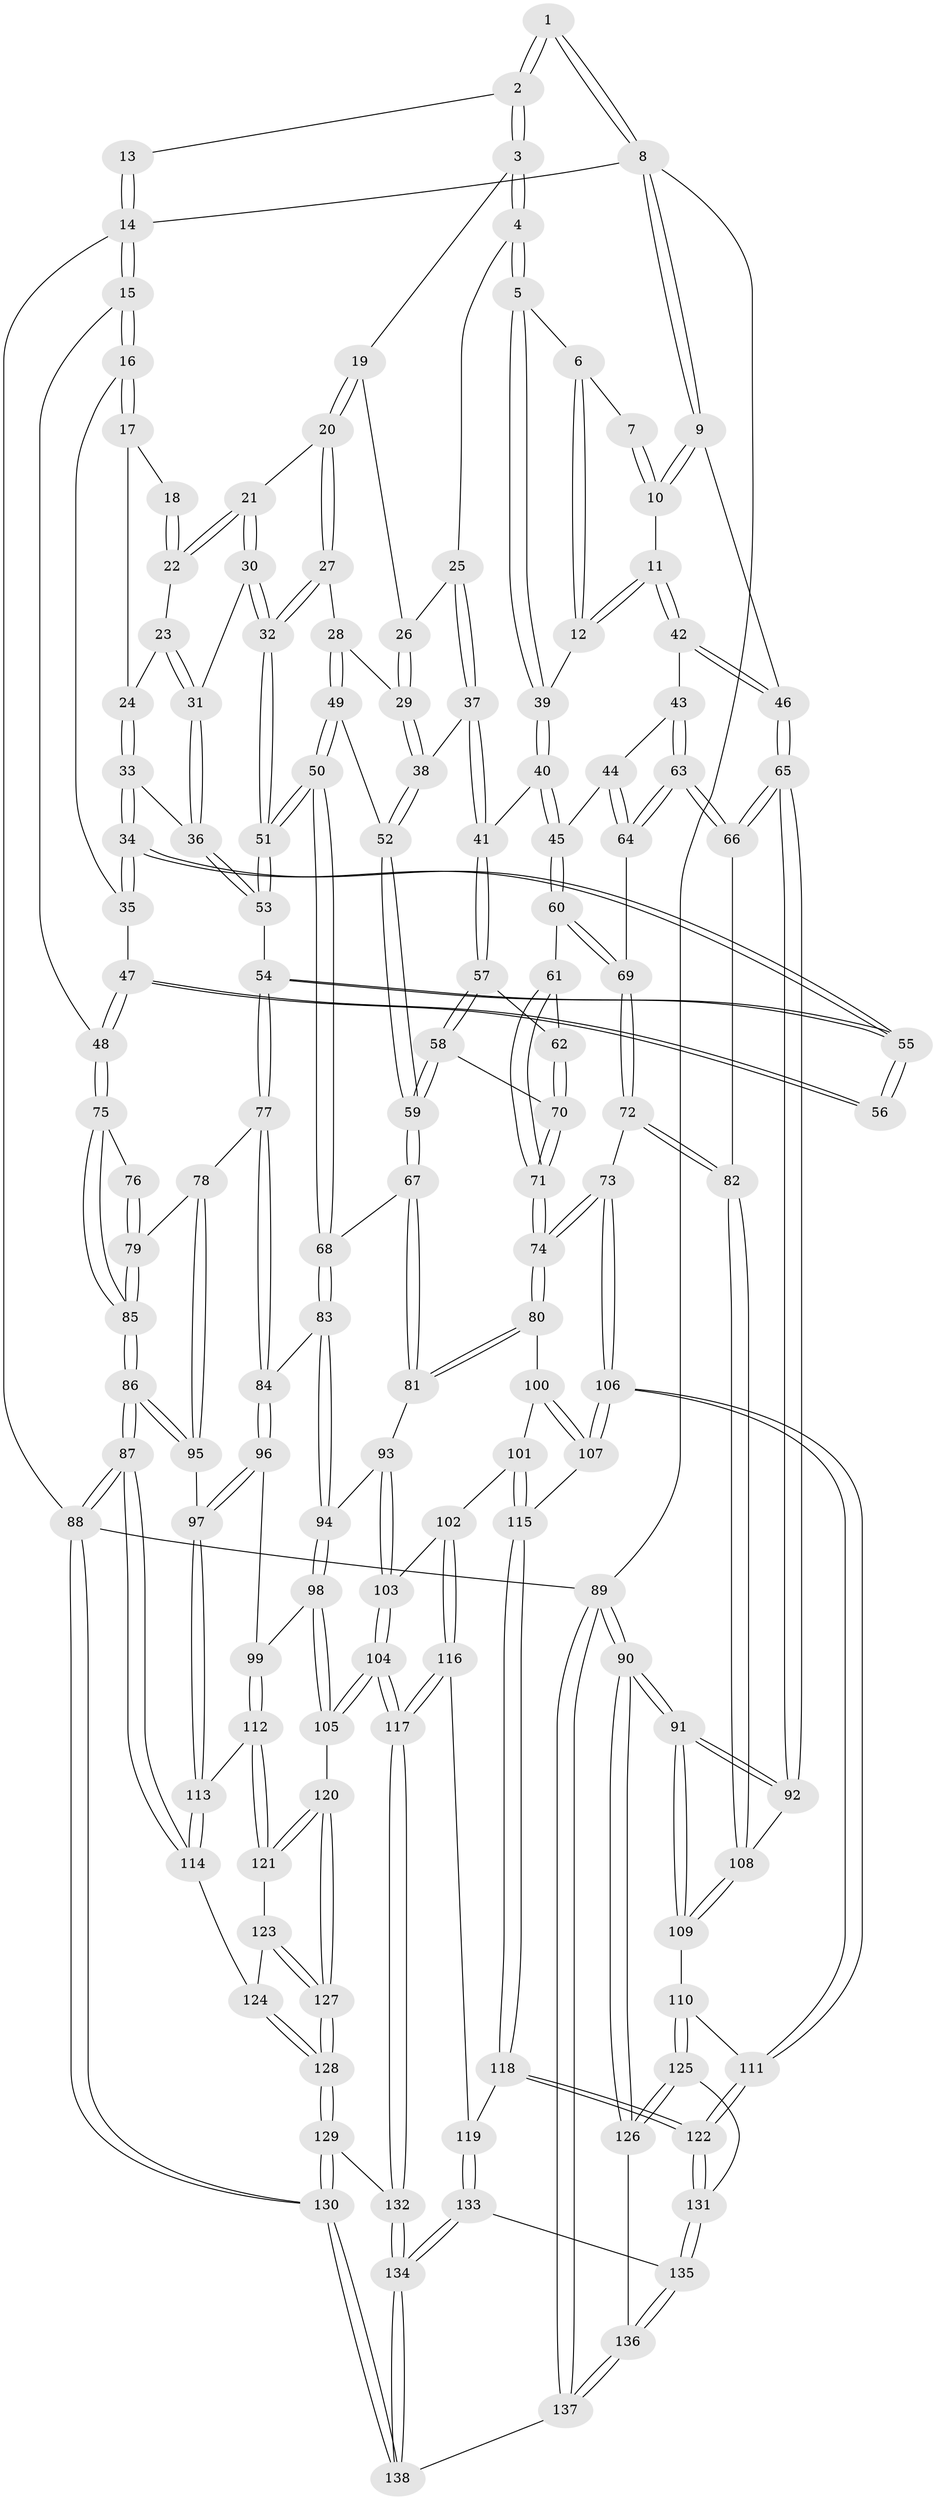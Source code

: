 // Generated by graph-tools (version 1.1) at 2025/51/03/09/25 03:51:04]
// undirected, 138 vertices, 342 edges
graph export_dot {
graph [start="1"]
  node [color=gray90,style=filled];
  1 [pos="+0.8871725688210458+0"];
  2 [pos="+0.6133141199331229+0"];
  3 [pos="+0.6135031562261372+0"];
  4 [pos="+0.6785295619003324+0"];
  5 [pos="+0.7611272926283269+0.10026422291075376"];
  6 [pos="+0.8623428265014145+0.021084108418223915"];
  7 [pos="+0.8806285113146286+0"];
  8 [pos="+1+0"];
  9 [pos="+1+0"];
  10 [pos="+0.9248397179832734+0.061284636559098014"];
  11 [pos="+0.9045067996587519+0.13617898855783694"];
  12 [pos="+0.8970576722855491+0.1336592439354497"];
  13 [pos="+0.30014263242348765+0"];
  14 [pos="+0+0"];
  15 [pos="+0+0"];
  16 [pos="+0+0.024028395326730814"];
  17 [pos="+0.16597402685006643+0.06817799078262744"];
  18 [pos="+0.29757976532735536+0"];
  19 [pos="+0.5390386664122198+0"];
  20 [pos="+0.39124668840448906+0.10642711893986496"];
  21 [pos="+0.33479866876780745+0.07765834165588087"];
  22 [pos="+0.3058854191316996+0.05040109131535408"];
  23 [pos="+0.27999205789535603+0.07090613425663929"];
  24 [pos="+0.2277472800197688+0.10902193335715167"];
  25 [pos="+0.6193150571359278+0.14884204774095966"];
  26 [pos="+0.5361077862275538+0.06170121172590822"];
  27 [pos="+0.4175717896042314+0.15436124604084106"];
  28 [pos="+0.46111819848272617+0.17651873062474296"];
  29 [pos="+0.5068896081548956+0.16356216210259786"];
  30 [pos="+0.3091513204591144+0.20251075271028168"];
  31 [pos="+0.2944020506108215+0.2065953949260495"];
  32 [pos="+0.3543383055848186+0.21562884805223784"];
  33 [pos="+0.2023389516245461+0.1798146248007044"];
  34 [pos="+0.1858456709095052+0.19121925504700296"];
  35 [pos="+0.1231104860792202+0.17268008744787866"];
  36 [pos="+0.2829457818633389+0.210648159504635"];
  37 [pos="+0.622654834157209+0.20174630777713665"];
  38 [pos="+0.5778932459057728+0.2047077798651313"];
  39 [pos="+0.7678817893640187+0.11983480246150827"];
  40 [pos="+0.7414197799750327+0.1797187613169946"];
  41 [pos="+0.6514812455526352+0.21582524809118445"];
  42 [pos="+0.9535719118444211+0.181801074049466"];
  43 [pos="+0.9253494359973785+0.2255944199087003"];
  44 [pos="+0.8337914145222561+0.2533539235264593"];
  45 [pos="+0.7928018041208214+0.2563553058252557"];
  46 [pos="+1+0.14936532751840262"];
  47 [pos="+0.07472631891270318+0.2309989873312827"];
  48 [pos="+0+0.16297732897420514"];
  49 [pos="+0.45274763927954154+0.2649849004913375"];
  50 [pos="+0.40740863987816445+0.3736342482878521"];
  51 [pos="+0.39065607993781326+0.3641324238672913"];
  52 [pos="+0.5509305897565224+0.25272396974003264"];
  53 [pos="+0.28672675684417515+0.34400976262948113"];
  54 [pos="+0.1788669957629907+0.3614314137508146"];
  55 [pos="+0.17301927912192983+0.3540257489814084"];
  56 [pos="+0.09975982185220038+0.3284090726369566"];
  57 [pos="+0.6516359989791788+0.22000635191519977"];
  58 [pos="+0.5692492275447643+0.36379009208514923"];
  59 [pos="+0.541954161185941+0.36558604778025733"];
  60 [pos="+0.7746779595067429+0.3314289161953347"];
  61 [pos="+0.7736392857684963+0.3317589572256324"];
  62 [pos="+0.6783756662774172+0.2933169642174083"];
  63 [pos="+0.9263341972970832+0.382096676841608"];
  64 [pos="+0.8935044213707237+0.38109217853654304"];
  65 [pos="+1+0.459843929848496"];
  66 [pos="+0.9948123146296259+0.4319759634281486"];
  67 [pos="+0.44607362691638824+0.41190295301642865"];
  68 [pos="+0.4232198658244925+0.39564572300017475"];
  69 [pos="+0.8429420873932271+0.3862215709635138"];
  70 [pos="+0.6406737062210038+0.38410614893185285"];
  71 [pos="+0.6790979786119191+0.42179185533420993"];
  72 [pos="+0.7433038579817818+0.5500698216072922"];
  73 [pos="+0.7258284227498508+0.5475945622114339"];
  74 [pos="+0.7047476928538612+0.5380116122501352"];
  75 [pos="+0+0.26404042958929724"];
  76 [pos="+0.020547001913384114+0.333686092631316"];
  77 [pos="+0.1567594985069684+0.4921764378967595"];
  78 [pos="+0.0964248996510802+0.5055083445041002"];
  79 [pos="+0.04537372616797036+0.5110735553259556"];
  80 [pos="+0.5987839282809904+0.5614035054864416"];
  81 [pos="+0.4798028302933634+0.5236385492238125"];
  82 [pos="+0.8161648824481998+0.593648377284687"];
  83 [pos="+0.2524874169874019+0.525888365076479"];
  84 [pos="+0.165281954930552+0.5011216951984578"];
  85 [pos="+0+0.6090109944691666"];
  86 [pos="+0+0.6708972528550042"];
  87 [pos="+0+0.9347696532825034"];
  88 [pos="+0+1"];
  89 [pos="+1+1"];
  90 [pos="+1+1"];
  91 [pos="+1+0.6734096111790879"];
  92 [pos="+1+0.47858791102742676"];
  93 [pos="+0.46314368891599395+0.5468023519096398"];
  94 [pos="+0.31518617957864026+0.5995790073828721"];
  95 [pos="+0.08699007654369165+0.6646380980301229"];
  96 [pos="+0.16545031563104243+0.5097295665582019"];
  97 [pos="+0.10846305965860949+0.6691054375376473"];
  98 [pos="+0.30027237787288286+0.665586983159147"];
  99 [pos="+0.19898693451888344+0.6560135265475723"];
  100 [pos="+0.5960657708241464+0.5830543407835074"];
  101 [pos="+0.5337389102784154+0.6910736520762112"];
  102 [pos="+0.5077775883215202+0.6893593756984027"];
  103 [pos="+0.4589924689016271+0.6058290711441036"];
  104 [pos="+0.369621419057636+0.7751672091942101"];
  105 [pos="+0.3400118228034507+0.7696918306138255"];
  106 [pos="+0.6698191833461096+0.7293569314047305"];
  107 [pos="+0.607692317540855+0.6872697115116445"];
  108 [pos="+0.834822929081176+0.6252142402878847"];
  109 [pos="+0.8360327612404049+0.6280634599949844"];
  110 [pos="+0.8368939130148635+0.6593387609123115"];
  111 [pos="+0.6859834086596491+0.7865190330485333"];
  112 [pos="+0.15164807373968228+0.7029848920070865"];
  113 [pos="+0.1514024451618031+0.7029974376867604"];
  114 [pos="+0.09239085776894765+0.7799765180866443"];
  115 [pos="+0.5643139269267938+0.720404782193039"];
  116 [pos="+0.44772924079084986+0.7801996490859531"];
  117 [pos="+0.3818494161072653+0.7827628655552531"];
  118 [pos="+0.5617836083087628+0.8081168303398355"];
  119 [pos="+0.5508232510266682+0.8142564065857381"];
  120 [pos="+0.3317047258560854+0.774491777008069"];
  121 [pos="+0.17400956507640816+0.7250417230499777"];
  122 [pos="+0.6825202894858965+0.8032760087651325"];
  123 [pos="+0.18239870729346566+0.7875645116459463"];
  124 [pos="+0.14817097362827034+0.8122025791460231"];
  125 [pos="+0.8916755669389301+0.7800852630284543"];
  126 [pos="+1+0.8788476475970586"];
  127 [pos="+0.27967393301017585+0.8263582159836275"];
  128 [pos="+0.19901018974748225+0.9693610942934104"];
  129 [pos="+0.19557833788836085+0.9809425573733174"];
  130 [pos="+0+1"];
  131 [pos="+0.7133500803641034+0.847383771228853"];
  132 [pos="+0.4174528632417278+0.9325546834960063"];
  133 [pos="+0.5429149810019139+0.8827686622947437"];
  134 [pos="+0.5208811793290573+1"];
  135 [pos="+0.717959803448534+0.8929494470591973"];
  136 [pos="+0.7213907128418467+0.920835120067158"];
  137 [pos="+0.6521926037937595+1"];
  138 [pos="+0.573491928635178+1"];
  1 -- 2;
  1 -- 2;
  1 -- 8;
  1 -- 8;
  2 -- 3;
  2 -- 3;
  2 -- 13;
  3 -- 4;
  3 -- 4;
  3 -- 19;
  4 -- 5;
  4 -- 5;
  4 -- 25;
  5 -- 6;
  5 -- 39;
  5 -- 39;
  6 -- 7;
  6 -- 12;
  6 -- 12;
  7 -- 10;
  7 -- 10;
  8 -- 9;
  8 -- 9;
  8 -- 14;
  8 -- 89;
  9 -- 10;
  9 -- 10;
  9 -- 46;
  10 -- 11;
  11 -- 12;
  11 -- 12;
  11 -- 42;
  11 -- 42;
  12 -- 39;
  13 -- 14;
  13 -- 14;
  14 -- 15;
  14 -- 15;
  14 -- 88;
  15 -- 16;
  15 -- 16;
  15 -- 48;
  16 -- 17;
  16 -- 17;
  16 -- 35;
  17 -- 18;
  17 -- 24;
  18 -- 22;
  18 -- 22;
  19 -- 20;
  19 -- 20;
  19 -- 26;
  20 -- 21;
  20 -- 27;
  20 -- 27;
  21 -- 22;
  21 -- 22;
  21 -- 30;
  21 -- 30;
  22 -- 23;
  23 -- 24;
  23 -- 31;
  23 -- 31;
  24 -- 33;
  24 -- 33;
  25 -- 26;
  25 -- 37;
  25 -- 37;
  26 -- 29;
  26 -- 29;
  27 -- 28;
  27 -- 32;
  27 -- 32;
  28 -- 29;
  28 -- 49;
  28 -- 49;
  29 -- 38;
  29 -- 38;
  30 -- 31;
  30 -- 32;
  30 -- 32;
  31 -- 36;
  31 -- 36;
  32 -- 51;
  32 -- 51;
  33 -- 34;
  33 -- 34;
  33 -- 36;
  34 -- 35;
  34 -- 35;
  34 -- 55;
  34 -- 55;
  35 -- 47;
  36 -- 53;
  36 -- 53;
  37 -- 38;
  37 -- 41;
  37 -- 41;
  38 -- 52;
  38 -- 52;
  39 -- 40;
  39 -- 40;
  40 -- 41;
  40 -- 45;
  40 -- 45;
  41 -- 57;
  41 -- 57;
  42 -- 43;
  42 -- 46;
  42 -- 46;
  43 -- 44;
  43 -- 63;
  43 -- 63;
  44 -- 45;
  44 -- 64;
  44 -- 64;
  45 -- 60;
  45 -- 60;
  46 -- 65;
  46 -- 65;
  47 -- 48;
  47 -- 48;
  47 -- 56;
  47 -- 56;
  48 -- 75;
  48 -- 75;
  49 -- 50;
  49 -- 50;
  49 -- 52;
  50 -- 51;
  50 -- 51;
  50 -- 68;
  50 -- 68;
  51 -- 53;
  51 -- 53;
  52 -- 59;
  52 -- 59;
  53 -- 54;
  54 -- 55;
  54 -- 55;
  54 -- 77;
  54 -- 77;
  55 -- 56;
  55 -- 56;
  57 -- 58;
  57 -- 58;
  57 -- 62;
  58 -- 59;
  58 -- 59;
  58 -- 70;
  59 -- 67;
  59 -- 67;
  60 -- 61;
  60 -- 69;
  60 -- 69;
  61 -- 62;
  61 -- 71;
  61 -- 71;
  62 -- 70;
  62 -- 70;
  63 -- 64;
  63 -- 64;
  63 -- 66;
  63 -- 66;
  64 -- 69;
  65 -- 66;
  65 -- 66;
  65 -- 92;
  65 -- 92;
  66 -- 82;
  67 -- 68;
  67 -- 81;
  67 -- 81;
  68 -- 83;
  68 -- 83;
  69 -- 72;
  69 -- 72;
  70 -- 71;
  70 -- 71;
  71 -- 74;
  71 -- 74;
  72 -- 73;
  72 -- 82;
  72 -- 82;
  73 -- 74;
  73 -- 74;
  73 -- 106;
  73 -- 106;
  74 -- 80;
  74 -- 80;
  75 -- 76;
  75 -- 85;
  75 -- 85;
  76 -- 79;
  76 -- 79;
  77 -- 78;
  77 -- 84;
  77 -- 84;
  78 -- 79;
  78 -- 95;
  78 -- 95;
  79 -- 85;
  79 -- 85;
  80 -- 81;
  80 -- 81;
  80 -- 100;
  81 -- 93;
  82 -- 108;
  82 -- 108;
  83 -- 84;
  83 -- 94;
  83 -- 94;
  84 -- 96;
  84 -- 96;
  85 -- 86;
  85 -- 86;
  86 -- 87;
  86 -- 87;
  86 -- 95;
  86 -- 95;
  87 -- 88;
  87 -- 88;
  87 -- 114;
  87 -- 114;
  88 -- 130;
  88 -- 130;
  88 -- 89;
  89 -- 90;
  89 -- 90;
  89 -- 137;
  89 -- 137;
  90 -- 91;
  90 -- 91;
  90 -- 126;
  90 -- 126;
  91 -- 92;
  91 -- 92;
  91 -- 109;
  91 -- 109;
  92 -- 108;
  93 -- 94;
  93 -- 103;
  93 -- 103;
  94 -- 98;
  94 -- 98;
  95 -- 97;
  96 -- 97;
  96 -- 97;
  96 -- 99;
  97 -- 113;
  97 -- 113;
  98 -- 99;
  98 -- 105;
  98 -- 105;
  99 -- 112;
  99 -- 112;
  100 -- 101;
  100 -- 107;
  100 -- 107;
  101 -- 102;
  101 -- 115;
  101 -- 115;
  102 -- 103;
  102 -- 116;
  102 -- 116;
  103 -- 104;
  103 -- 104;
  104 -- 105;
  104 -- 105;
  104 -- 117;
  104 -- 117;
  105 -- 120;
  106 -- 107;
  106 -- 107;
  106 -- 111;
  106 -- 111;
  107 -- 115;
  108 -- 109;
  108 -- 109;
  109 -- 110;
  110 -- 111;
  110 -- 125;
  110 -- 125;
  111 -- 122;
  111 -- 122;
  112 -- 113;
  112 -- 121;
  112 -- 121;
  113 -- 114;
  113 -- 114;
  114 -- 124;
  115 -- 118;
  115 -- 118;
  116 -- 117;
  116 -- 117;
  116 -- 119;
  117 -- 132;
  117 -- 132;
  118 -- 119;
  118 -- 122;
  118 -- 122;
  119 -- 133;
  119 -- 133;
  120 -- 121;
  120 -- 121;
  120 -- 127;
  120 -- 127;
  121 -- 123;
  122 -- 131;
  122 -- 131;
  123 -- 124;
  123 -- 127;
  123 -- 127;
  124 -- 128;
  124 -- 128;
  125 -- 126;
  125 -- 126;
  125 -- 131;
  126 -- 136;
  127 -- 128;
  127 -- 128;
  128 -- 129;
  128 -- 129;
  129 -- 130;
  129 -- 130;
  129 -- 132;
  130 -- 138;
  130 -- 138;
  131 -- 135;
  131 -- 135;
  132 -- 134;
  132 -- 134;
  133 -- 134;
  133 -- 134;
  133 -- 135;
  134 -- 138;
  134 -- 138;
  135 -- 136;
  135 -- 136;
  136 -- 137;
  136 -- 137;
  137 -- 138;
}
